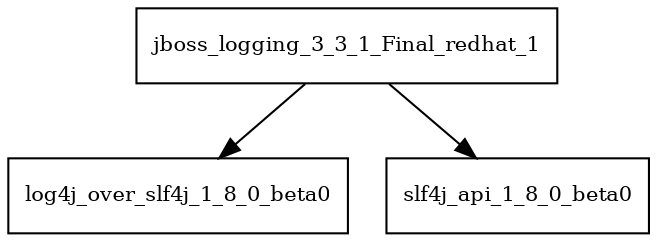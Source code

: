 digraph jboss_logging_3_3_1_Final_redhat_1_dependencies {
  node [shape = box, fontsize=10.0];
  jboss_logging_3_3_1_Final_redhat_1 -> log4j_over_slf4j_1_8_0_beta0;
  jboss_logging_3_3_1_Final_redhat_1 -> slf4j_api_1_8_0_beta0;
}
